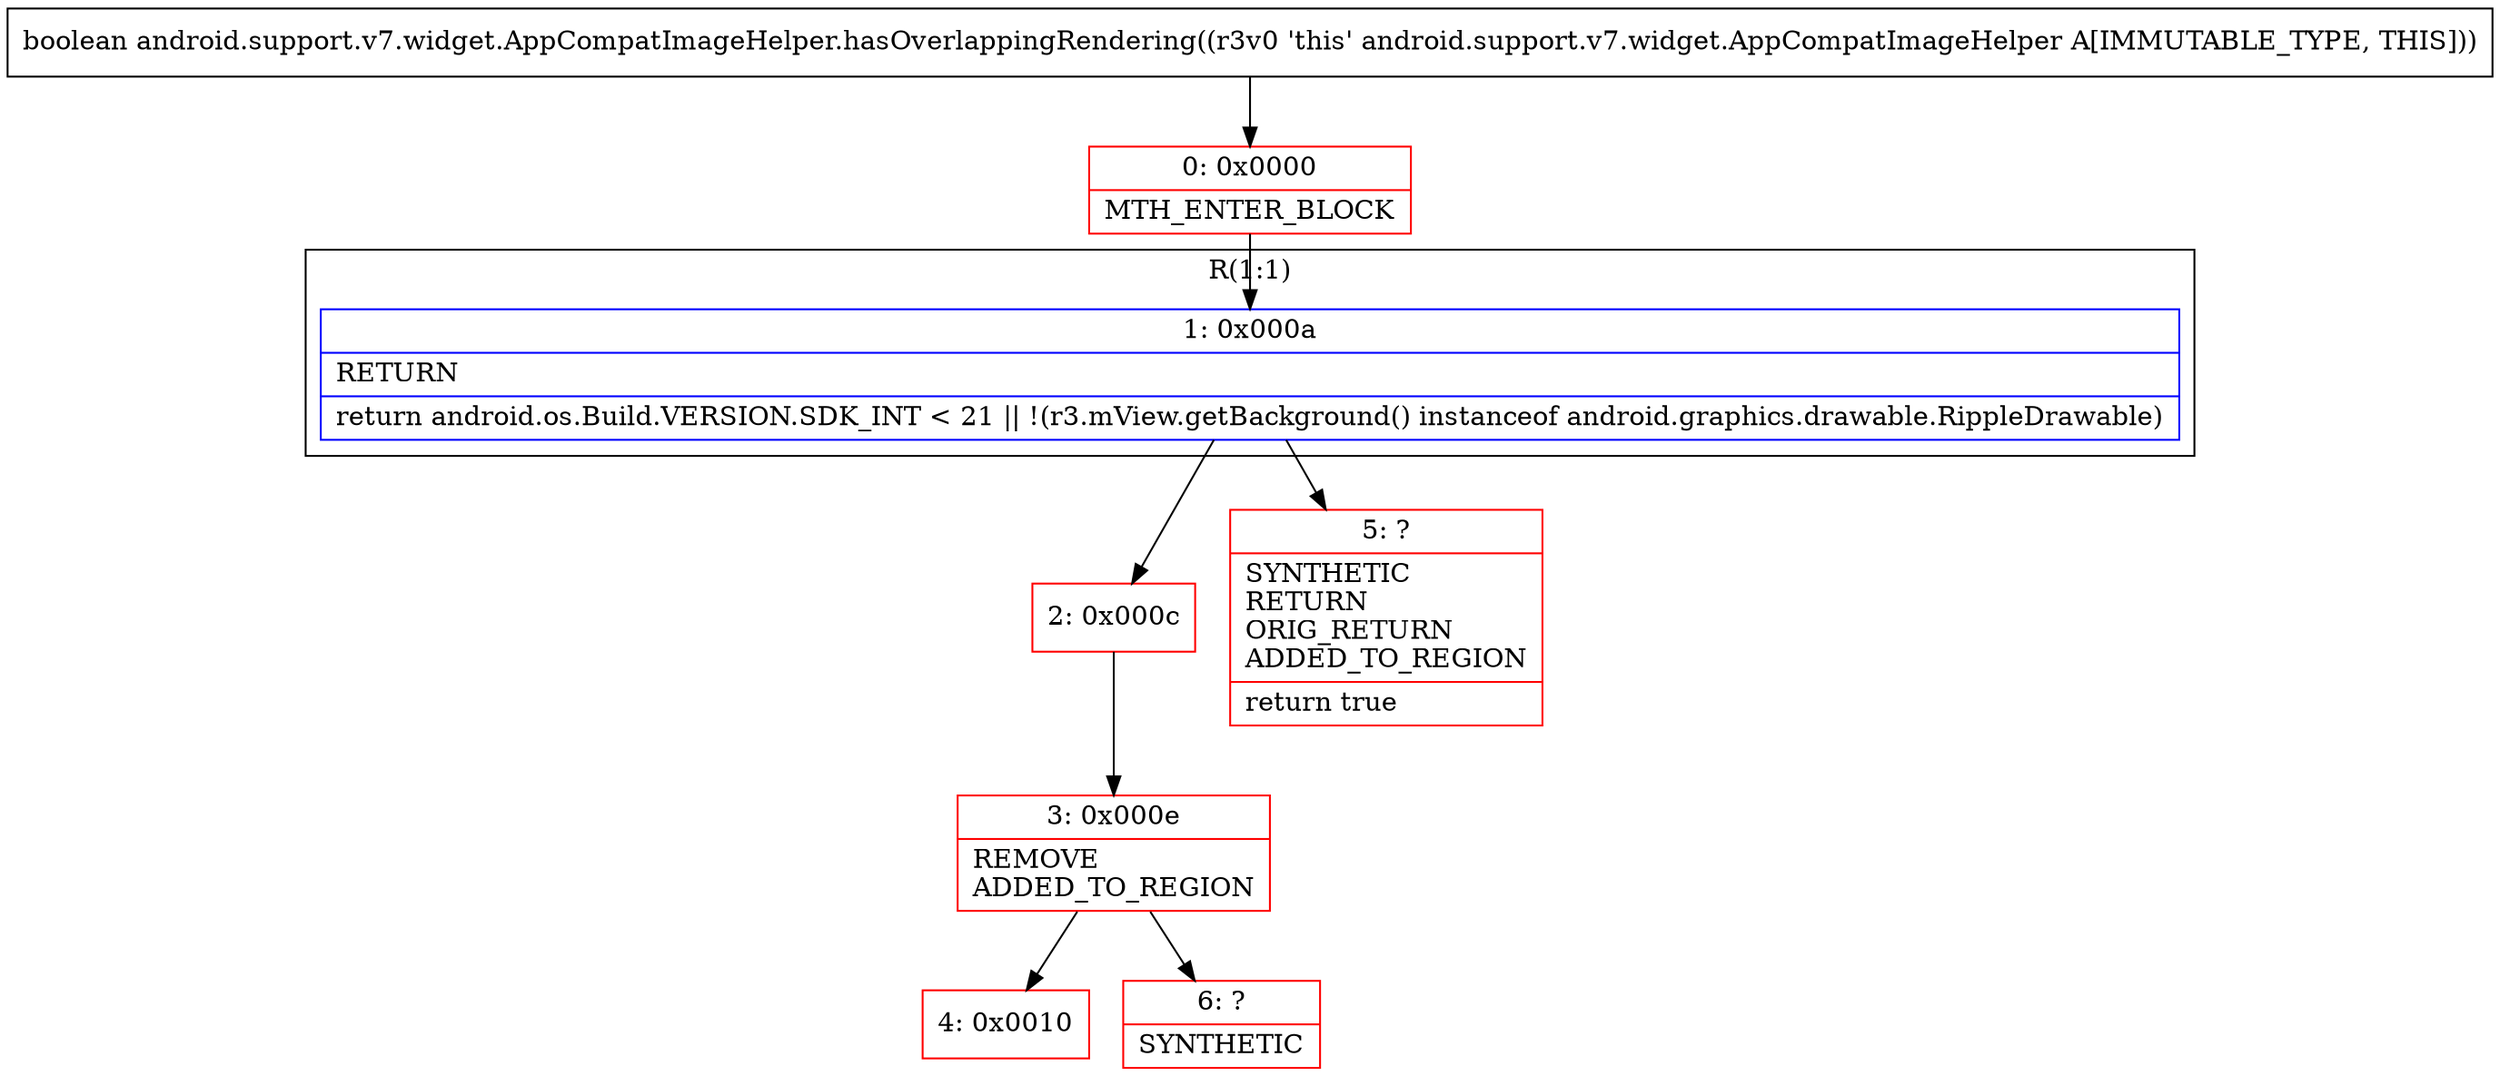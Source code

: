 digraph "CFG forandroid.support.v7.widget.AppCompatImageHelper.hasOverlappingRendering()Z" {
subgraph cluster_Region_740626875 {
label = "R(1:1)";
node [shape=record,color=blue];
Node_1 [shape=record,label="{1\:\ 0x000a|RETURN\l|return android.os.Build.VERSION.SDK_INT \< 21 \|\| !(r3.mView.getBackground() instanceof android.graphics.drawable.RippleDrawable)\l}"];
}
Node_0 [shape=record,color=red,label="{0\:\ 0x0000|MTH_ENTER_BLOCK\l}"];
Node_2 [shape=record,color=red,label="{2\:\ 0x000c}"];
Node_3 [shape=record,color=red,label="{3\:\ 0x000e|REMOVE\lADDED_TO_REGION\l}"];
Node_4 [shape=record,color=red,label="{4\:\ 0x0010}"];
Node_5 [shape=record,color=red,label="{5\:\ ?|SYNTHETIC\lRETURN\lORIG_RETURN\lADDED_TO_REGION\l|return true\l}"];
Node_6 [shape=record,color=red,label="{6\:\ ?|SYNTHETIC\l}"];
MethodNode[shape=record,label="{boolean android.support.v7.widget.AppCompatImageHelper.hasOverlappingRendering((r3v0 'this' android.support.v7.widget.AppCompatImageHelper A[IMMUTABLE_TYPE, THIS])) }"];
MethodNode -> Node_0;
Node_1 -> Node_2;
Node_1 -> Node_5;
Node_0 -> Node_1;
Node_2 -> Node_3;
Node_3 -> Node_4;
Node_3 -> Node_6;
}

